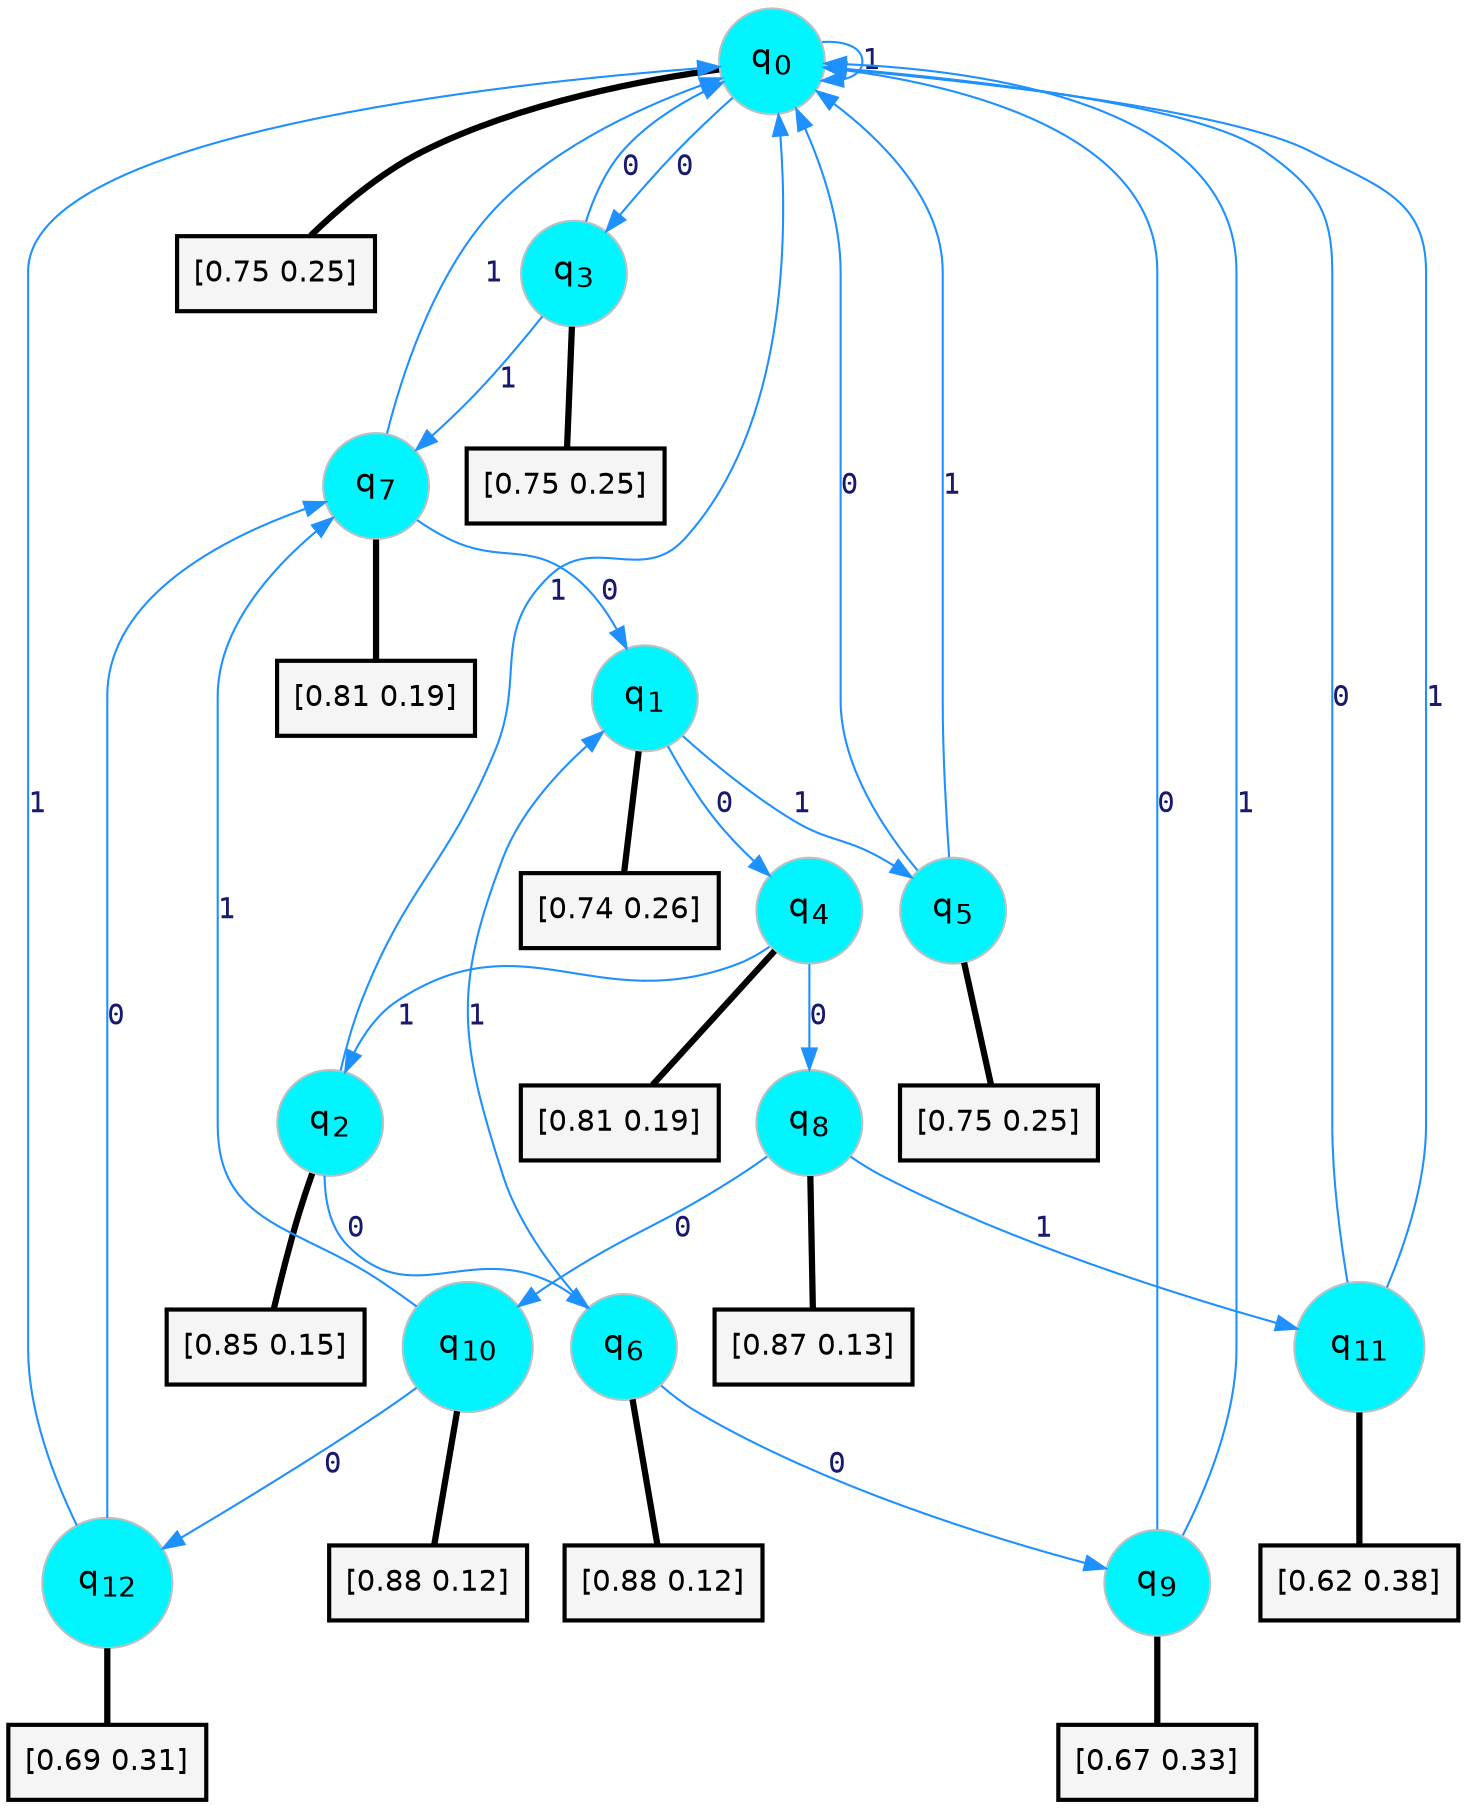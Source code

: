 digraph G {
graph [
bgcolor=transparent, dpi=300, rankdir=TD, size="40,25"];
node [
color=gray, fillcolor=turquoise1, fontcolor=black, fontname=Helvetica, fontsize=16, fontweight=bold, shape=circle, style=filled];
edge [
arrowsize=1, color=dodgerblue1, fontcolor=midnightblue, fontname=courier, fontweight=bold, penwidth=1, style=solid, weight=20];
0[label=<q<SUB>0</SUB>>];
1[label=<q<SUB>1</SUB>>];
2[label=<q<SUB>2</SUB>>];
3[label=<q<SUB>3</SUB>>];
4[label=<q<SUB>4</SUB>>];
5[label=<q<SUB>5</SUB>>];
6[label=<q<SUB>6</SUB>>];
7[label=<q<SUB>7</SUB>>];
8[label=<q<SUB>8</SUB>>];
9[label=<q<SUB>9</SUB>>];
10[label=<q<SUB>10</SUB>>];
11[label=<q<SUB>11</SUB>>];
12[label=<q<SUB>12</SUB>>];
13[label="[0.75 0.25]", shape=box,fontcolor=black, fontname=Helvetica, fontsize=14, penwidth=2, fillcolor=whitesmoke,color=black];
14[label="[0.74 0.26]", shape=box,fontcolor=black, fontname=Helvetica, fontsize=14, penwidth=2, fillcolor=whitesmoke,color=black];
15[label="[0.85 0.15]", shape=box,fontcolor=black, fontname=Helvetica, fontsize=14, penwidth=2, fillcolor=whitesmoke,color=black];
16[label="[0.75 0.25]", shape=box,fontcolor=black, fontname=Helvetica, fontsize=14, penwidth=2, fillcolor=whitesmoke,color=black];
17[label="[0.81 0.19]", shape=box,fontcolor=black, fontname=Helvetica, fontsize=14, penwidth=2, fillcolor=whitesmoke,color=black];
18[label="[0.75 0.25]", shape=box,fontcolor=black, fontname=Helvetica, fontsize=14, penwidth=2, fillcolor=whitesmoke,color=black];
19[label="[0.88 0.12]", shape=box,fontcolor=black, fontname=Helvetica, fontsize=14, penwidth=2, fillcolor=whitesmoke,color=black];
20[label="[0.81 0.19]", shape=box,fontcolor=black, fontname=Helvetica, fontsize=14, penwidth=2, fillcolor=whitesmoke,color=black];
21[label="[0.87 0.13]", shape=box,fontcolor=black, fontname=Helvetica, fontsize=14, penwidth=2, fillcolor=whitesmoke,color=black];
22[label="[0.67 0.33]", shape=box,fontcolor=black, fontname=Helvetica, fontsize=14, penwidth=2, fillcolor=whitesmoke,color=black];
23[label="[0.88 0.12]", shape=box,fontcolor=black, fontname=Helvetica, fontsize=14, penwidth=2, fillcolor=whitesmoke,color=black];
24[label="[0.62 0.38]", shape=box,fontcolor=black, fontname=Helvetica, fontsize=14, penwidth=2, fillcolor=whitesmoke,color=black];
25[label="[0.69 0.31]", shape=box,fontcolor=black, fontname=Helvetica, fontsize=14, penwidth=2, fillcolor=whitesmoke,color=black];
0->3 [label=0];
0->0 [label=1];
0->13 [arrowhead=none, penwidth=3,color=black];
1->4 [label=0];
1->5 [label=1];
1->14 [arrowhead=none, penwidth=3,color=black];
2->6 [label=0];
2->0 [label=1];
2->15 [arrowhead=none, penwidth=3,color=black];
3->0 [label=0];
3->7 [label=1];
3->16 [arrowhead=none, penwidth=3,color=black];
4->8 [label=0];
4->2 [label=1];
4->17 [arrowhead=none, penwidth=3,color=black];
5->0 [label=0];
5->0 [label=1];
5->18 [arrowhead=none, penwidth=3,color=black];
6->9 [label=0];
6->1 [label=1];
6->19 [arrowhead=none, penwidth=3,color=black];
7->1 [label=0];
7->0 [label=1];
7->20 [arrowhead=none, penwidth=3,color=black];
8->10 [label=0];
8->11 [label=1];
8->21 [arrowhead=none, penwidth=3,color=black];
9->0 [label=0];
9->0 [label=1];
9->22 [arrowhead=none, penwidth=3,color=black];
10->12 [label=0];
10->7 [label=1];
10->23 [arrowhead=none, penwidth=3,color=black];
11->0 [label=0];
11->0 [label=1];
11->24 [arrowhead=none, penwidth=3,color=black];
12->7 [label=0];
12->0 [label=1];
12->25 [arrowhead=none, penwidth=3,color=black];
}
